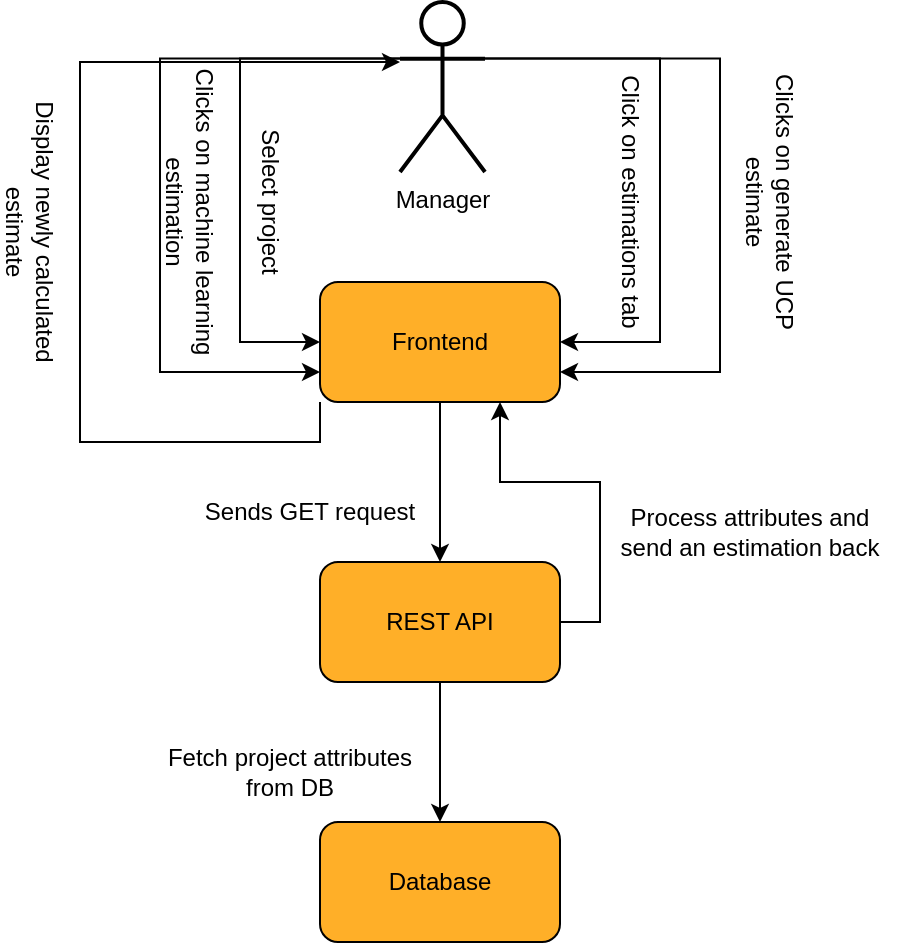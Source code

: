 <mxfile version="16.4.3" type="device"><diagram id="fTZNbeykIAPKoEkoHmXQ" name="Page-1"><mxGraphModel dx="1480" dy="472" grid="1" gridSize="10" guides="1" tooltips="1" connect="1" arrows="1" fold="1" page="1" pageScale="1" pageWidth="850" pageHeight="1100" math="0" shadow="0"><root><mxCell id="0"/><mxCell id="1" parent="0"/><mxCell id="fxFOl_g2K2xtaqI9tkaa-24" value="Clicks on machine learning estimation" style="text;html=1;strokeColor=none;fillColor=none;align=center;verticalAlign=middle;whiteSpace=wrap;rounded=0;rotation=90;" parent="1" vertex="1"><mxGeometry x="-510" y="370" width="150" height="30" as="geometry"/></mxCell><mxCell id="hD1JbG-rN9rjx_cG1Qwm-1" value="" style="group;fontSize=12;" vertex="1" connectable="0" parent="1"><mxGeometry x="-370" y="420" width="120" height="60" as="geometry"/></mxCell><mxCell id="hD1JbG-rN9rjx_cG1Qwm-2" value="" style="rounded=1;whiteSpace=wrap;html=1;fillColor=#FFAF28;fontSize=12;" vertex="1" parent="hD1JbG-rN9rjx_cG1Qwm-1"><mxGeometry width="120" height="60" as="geometry"/></mxCell><mxCell id="hD1JbG-rN9rjx_cG1Qwm-3" value="&lt;font style=&quot;font-size: 12px;&quot;&gt;Frontend&lt;/font&gt;" style="text;html=1;strokeColor=none;fillColor=none;align=center;verticalAlign=middle;whiteSpace=wrap;rounded=0;fontSize=12;" vertex="1" parent="hD1JbG-rN9rjx_cG1Qwm-1"><mxGeometry x="30" y="15" width="60" height="30" as="geometry"/></mxCell><mxCell id="hD1JbG-rN9rjx_cG1Qwm-4" value="" style="group;fontSize=12;" vertex="1" connectable="0" parent="1"><mxGeometry x="-370" y="560" width="120" height="60" as="geometry"/></mxCell><mxCell id="hD1JbG-rN9rjx_cG1Qwm-5" value="" style="rounded=1;whiteSpace=wrap;html=1;fillColor=#FFAF28;fontSize=12;" vertex="1" parent="hD1JbG-rN9rjx_cG1Qwm-4"><mxGeometry width="120" height="60" as="geometry"/></mxCell><mxCell id="hD1JbG-rN9rjx_cG1Qwm-6" value="&lt;font style=&quot;font-size: 12px;&quot;&gt;REST API&lt;/font&gt;" style="text;html=1;strokeColor=none;fillColor=none;align=center;verticalAlign=middle;whiteSpace=wrap;rounded=0;fontSize=12;" vertex="1" parent="hD1JbG-rN9rjx_cG1Qwm-4"><mxGeometry x="30" y="15" width="60" height="30" as="geometry"/></mxCell><mxCell id="hD1JbG-rN9rjx_cG1Qwm-7" style="edgeStyle=orthogonalEdgeStyle;rounded=0;orthogonalLoop=1;jettySize=auto;html=1;exitX=1;exitY=0.333;exitDx=0;exitDy=0;exitPerimeter=0;entryX=1;entryY=0.75;entryDx=0;entryDy=0;" edge="1" parent="1" source="hD1JbG-rN9rjx_cG1Qwm-11" target="hD1JbG-rN9rjx_cG1Qwm-2"><mxGeometry relative="1" as="geometry"><Array as="points"><mxPoint x="-170" y="308"/><mxPoint x="-170" y="465"/></Array></mxGeometry></mxCell><mxCell id="hD1JbG-rN9rjx_cG1Qwm-8" style="edgeStyle=orthogonalEdgeStyle;rounded=0;orthogonalLoop=1;jettySize=auto;html=1;exitX=0;exitY=0.333;exitDx=0;exitDy=0;exitPerimeter=0;entryX=0;entryY=0.5;entryDx=0;entryDy=0;" edge="1" parent="1" source="hD1JbG-rN9rjx_cG1Qwm-11" target="hD1JbG-rN9rjx_cG1Qwm-2"><mxGeometry relative="1" as="geometry"><Array as="points"><mxPoint x="-410" y="308"/><mxPoint x="-410" y="450"/></Array></mxGeometry></mxCell><mxCell id="hD1JbG-rN9rjx_cG1Qwm-9" style="edgeStyle=orthogonalEdgeStyle;rounded=0;orthogonalLoop=1;jettySize=auto;html=1;exitX=0;exitY=0.333;exitDx=0;exitDy=0;exitPerimeter=0;entryX=0;entryY=0.75;entryDx=0;entryDy=0;" edge="1" parent="1" source="hD1JbG-rN9rjx_cG1Qwm-11" target="hD1JbG-rN9rjx_cG1Qwm-2"><mxGeometry relative="1" as="geometry"><Array as="points"><mxPoint x="-450" y="308"/><mxPoint x="-450" y="465"/></Array></mxGeometry></mxCell><mxCell id="hD1JbG-rN9rjx_cG1Qwm-10" style="edgeStyle=orthogonalEdgeStyle;rounded=0;orthogonalLoop=1;jettySize=auto;html=1;exitX=1;exitY=0.333;exitDx=0;exitDy=0;exitPerimeter=0;entryX=1;entryY=0.5;entryDx=0;entryDy=0;" edge="1" parent="1" source="hD1JbG-rN9rjx_cG1Qwm-11" target="hD1JbG-rN9rjx_cG1Qwm-2"><mxGeometry relative="1" as="geometry"><Array as="points"><mxPoint x="-200" y="308"/><mxPoint x="-200" y="450"/></Array></mxGeometry></mxCell><mxCell id="hD1JbG-rN9rjx_cG1Qwm-11" value="Manager" style="shape=umlActor;verticalLabelPosition=bottom;verticalAlign=top;html=1;outlineConnect=0;rounded=1;strokeWidth=2;fontSize=12;" vertex="1" parent="1"><mxGeometry x="-330" y="280" width="42.5" height="85" as="geometry"/></mxCell><mxCell id="hD1JbG-rN9rjx_cG1Qwm-12" value="" style="group;fontSize=12;" vertex="1" connectable="0" parent="1"><mxGeometry x="-370" y="690" width="120" height="60" as="geometry"/></mxCell><mxCell id="hD1JbG-rN9rjx_cG1Qwm-13" value="" style="rounded=1;whiteSpace=wrap;html=1;fillColor=#FFAF28;fontSize=12;" vertex="1" parent="hD1JbG-rN9rjx_cG1Qwm-12"><mxGeometry width="120" height="60" as="geometry"/></mxCell><mxCell id="hD1JbG-rN9rjx_cG1Qwm-14" value="&lt;font style=&quot;font-size: 12px&quot;&gt;Database&lt;/font&gt;" style="text;html=1;strokeColor=none;fillColor=none;align=center;verticalAlign=middle;whiteSpace=wrap;rounded=0;fontSize=12;" vertex="1" parent="hD1JbG-rN9rjx_cG1Qwm-12"><mxGeometry x="30" y="15" width="60" height="30" as="geometry"/></mxCell><mxCell id="hD1JbG-rN9rjx_cG1Qwm-15" value="Select project" style="text;html=1;strokeColor=none;fillColor=none;align=center;verticalAlign=middle;whiteSpace=wrap;rounded=0;rotation=90;" vertex="1" parent="1"><mxGeometry x="-470" y="365" width="150" height="30" as="geometry"/></mxCell><mxCell id="hD1JbG-rN9rjx_cG1Qwm-17" value="Clicks on generate UCP estimate" style="text;html=1;strokeColor=none;fillColor=none;align=center;verticalAlign=middle;whiteSpace=wrap;rounded=0;rotation=90;" vertex="1" parent="1"><mxGeometry x="-220" y="365" width="150" height="30" as="geometry"/></mxCell><mxCell id="hD1JbG-rN9rjx_cG1Qwm-18" value="Sends GET request" style="text;html=1;strokeColor=none;fillColor=none;align=center;verticalAlign=middle;whiteSpace=wrap;rounded=0;" vertex="1" parent="1"><mxGeometry x="-450" y="520" width="150" height="30" as="geometry"/></mxCell><mxCell id="hD1JbG-rN9rjx_cG1Qwm-19" value="Fetch project attributes from DB" style="text;html=1;strokeColor=none;fillColor=none;align=center;verticalAlign=middle;whiteSpace=wrap;rounded=0;" vertex="1" parent="1"><mxGeometry x="-460" y="650" width="150" height="30" as="geometry"/></mxCell><mxCell id="hD1JbG-rN9rjx_cG1Qwm-20" style="edgeStyle=orthogonalEdgeStyle;rounded=0;orthogonalLoop=1;jettySize=auto;html=1;exitX=0;exitY=1;exitDx=0;exitDy=0;" edge="1" parent="1" source="hD1JbG-rN9rjx_cG1Qwm-2"><mxGeometry relative="1" as="geometry"><mxPoint x="-330" y="310" as="targetPoint"/><Array as="points"><mxPoint x="-370" y="500"/><mxPoint x="-490" y="500"/><mxPoint x="-490" y="310"/></Array></mxGeometry></mxCell><mxCell id="hD1JbG-rN9rjx_cG1Qwm-21" style="edgeStyle=orthogonalEdgeStyle;rounded=0;orthogonalLoop=1;jettySize=auto;html=1;exitX=0.5;exitY=1;exitDx=0;exitDy=0;entryX=0.5;entryY=0;entryDx=0;entryDy=0;" edge="1" parent="1" source="hD1JbG-rN9rjx_cG1Qwm-2" target="hD1JbG-rN9rjx_cG1Qwm-5"><mxGeometry relative="1" as="geometry"/></mxCell><mxCell id="hD1JbG-rN9rjx_cG1Qwm-22" style="edgeStyle=orthogonalEdgeStyle;rounded=0;orthogonalLoop=1;jettySize=auto;html=1;exitX=1;exitY=0.5;exitDx=0;exitDy=0;entryX=0.75;entryY=1;entryDx=0;entryDy=0;" edge="1" parent="1" source="hD1JbG-rN9rjx_cG1Qwm-5" target="hD1JbG-rN9rjx_cG1Qwm-2"><mxGeometry relative="1" as="geometry"/></mxCell><mxCell id="hD1JbG-rN9rjx_cG1Qwm-23" style="edgeStyle=orthogonalEdgeStyle;rounded=0;orthogonalLoop=1;jettySize=auto;html=1;exitX=0.5;exitY=1;exitDx=0;exitDy=0;" edge="1" parent="1" source="hD1JbG-rN9rjx_cG1Qwm-5" target="hD1JbG-rN9rjx_cG1Qwm-13"><mxGeometry relative="1" as="geometry"/></mxCell><mxCell id="hD1JbG-rN9rjx_cG1Qwm-24" value="Display newly calculated estimate" style="text;html=1;strokeColor=none;fillColor=none;align=center;verticalAlign=middle;whiteSpace=wrap;rounded=0;rotation=90;" vertex="1" parent="1"><mxGeometry x="-590" y="380" width="150" height="30" as="geometry"/></mxCell><mxCell id="hD1JbG-rN9rjx_cG1Qwm-25" value="Click on estimations tab" style="text;html=1;strokeColor=none;fillColor=none;align=center;verticalAlign=middle;whiteSpace=wrap;rounded=0;rotation=90;" vertex="1" parent="1"><mxGeometry x="-290" y="365" width="150" height="30" as="geometry"/></mxCell><mxCell id="hD1JbG-rN9rjx_cG1Qwm-26" value="Process attributes and send an estimation back" style="text;html=1;strokeColor=none;fillColor=none;align=center;verticalAlign=middle;whiteSpace=wrap;rounded=0;" vertex="1" parent="1"><mxGeometry x="-230" y="530" width="150" height="30" as="geometry"/></mxCell></root></mxGraphModel></diagram></mxfile>